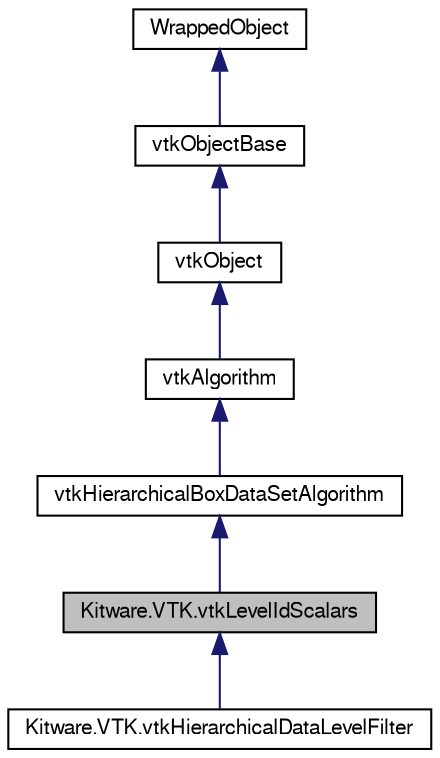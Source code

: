 digraph G
{
  bgcolor="transparent";
  edge [fontname="FreeSans",fontsize="10",labelfontname="FreeSans",labelfontsize="10"];
  node [fontname="FreeSans",fontsize="10",shape=record];
  Node1 [label="Kitware.VTK.vtkLevelIdScalars",height=0.2,width=0.4,color="black", fillcolor="grey75", style="filled" fontcolor="black"];
  Node2 -> Node1 [dir="back",color="midnightblue",fontsize="10",style="solid",fontname="FreeSans"];
  Node2 [label="vtkHierarchicalBoxDataSetAlgorithm",height=0.2,width=0.4,color="black",URL="$class_kitware_1_1_v_t_k_1_1vtk_hierarchical_box_data_set_algorithm.html",tooltip="vtkHierarchicalBoxDataSetAlgorithm - superclass for algorithms that produce vtkHierarchicalBoxDataSet..."];
  Node3 -> Node2 [dir="back",color="midnightblue",fontsize="10",style="solid",fontname="FreeSans"];
  Node3 [label="vtkAlgorithm",height=0.2,width=0.4,color="black",URL="$class_kitware_1_1_v_t_k_1_1vtk_algorithm.html",tooltip="vtkAlgorithm - Superclass for all sources, filters, and sinks in VTK."];
  Node4 -> Node3 [dir="back",color="midnightblue",fontsize="10",style="solid",fontname="FreeSans"];
  Node4 [label="vtkObject",height=0.2,width=0.4,color="black",URL="$class_kitware_1_1_v_t_k_1_1vtk_object.html",tooltip="vtkObject - abstract base class for most VTK objects"];
  Node5 -> Node4 [dir="back",color="midnightblue",fontsize="10",style="solid",fontname="FreeSans"];
  Node5 [label="vtkObjectBase",height=0.2,width=0.4,color="black",URL="$class_kitware_1_1_v_t_k_1_1vtk_object_base.html",tooltip="vtkObjectBase - abstract base class for most VTK objects"];
  Node6 -> Node5 [dir="back",color="midnightblue",fontsize="10",style="solid",fontname="FreeSans"];
  Node6 [label="WrappedObject",height=0.2,width=0.4,color="black",URL="$class_kitware_1_1_v_t_k_1_1_wrapped_object.html",tooltip="Base class for all the mummy wrapped classes in Kitware.VTK."];
  Node1 -> Node7 [dir="back",color="midnightblue",fontsize="10",style="solid",fontname="FreeSans"];
  Node7 [label="Kitware.VTK.vtkHierarchicalDataLevelFilter",height=0.2,width=0.4,color="black",URL="$class_kitware_1_1_v_t_k_1_1vtk_hierarchical_data_level_filter.html",tooltip="vtkHierarchicalDataLevelFilter - generate scalars from levels"];
}
